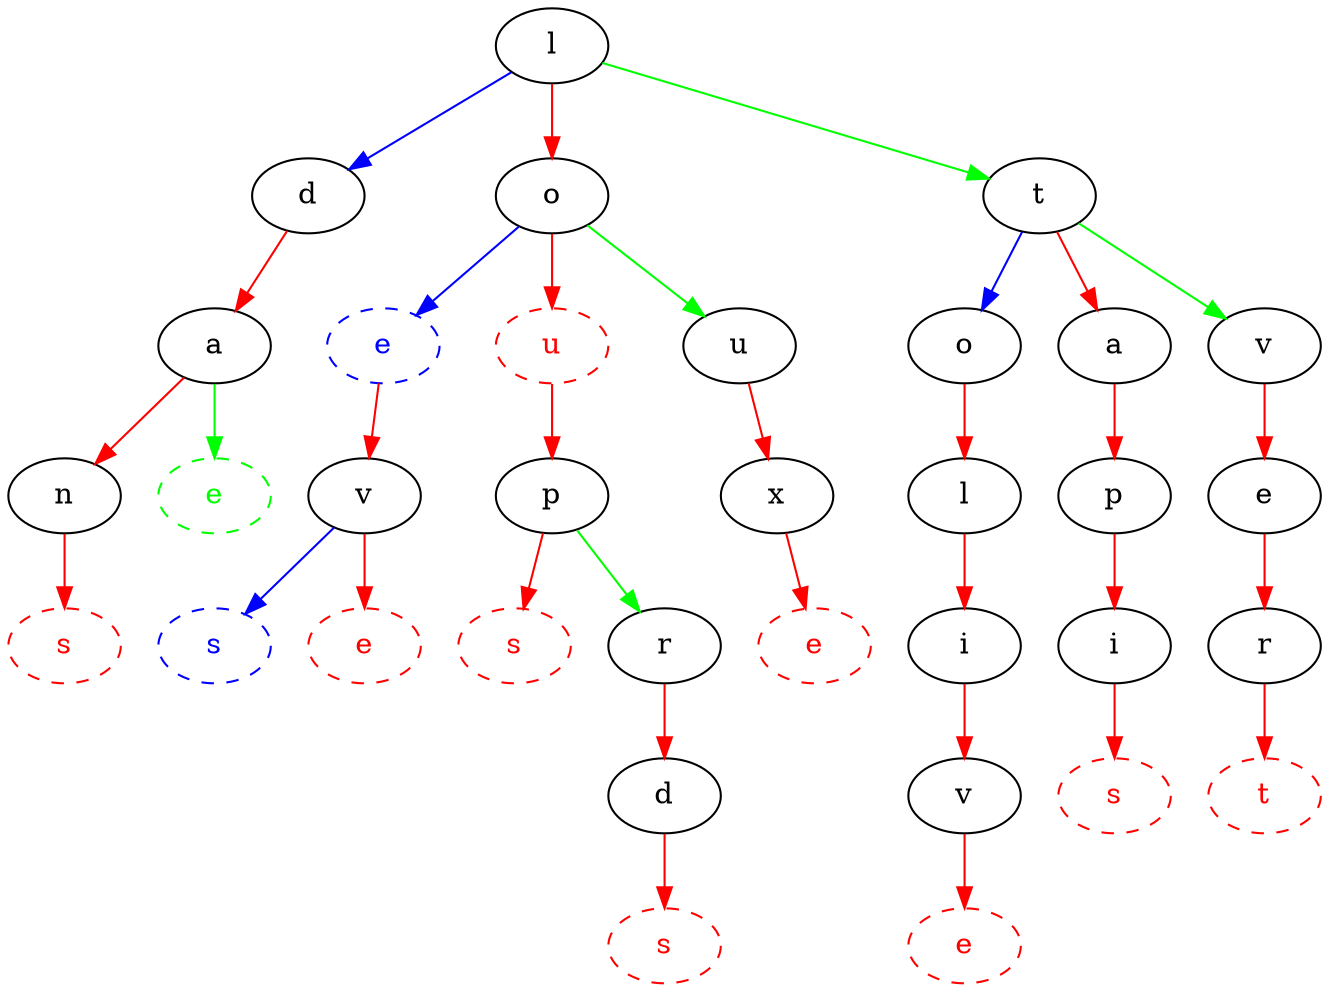 digraph G {
	"la2f4e36d-0d77-4d64-af6c-9c9510b89ada";
	"la2f4e36d-0d77-4d64-af6c-9c9510b89ada" [label="l"];
	"la2f4e36d-0d77-4d64-af6c-9c9510b89ada" -> "d38118559-c7d5-48ee-a7d8-d4dca21816b4" [color=blue];
	"d38118559-c7d5-48ee-a7d8-d4dca21816b4" [label="d"];
	"d38118559-c7d5-48ee-a7d8-d4dca21816b4" -> "a4907f420-7573-44d8-aa27-5bddf857af22" [color=red];
	"a4907f420-7573-44d8-aa27-5bddf857af22" [label="a"];
	"a4907f420-7573-44d8-aa27-5bddf857af22" -> "n1f1e6caf-5946-4cf6-83b0-a49c76f92fe3" [color=red];
	"n1f1e6caf-5946-4cf6-83b0-a49c76f92fe3" [label="n"];
	"n1f1e6caf-5946-4cf6-83b0-a49c76f92fe3" -> "scf175c91-c355-40e2-9c02-e41c4438eec3" [color=red];
	"scf175c91-c355-40e2-9c02-e41c4438eec3" [color=red, fontcolor=red, style=dashed];
	"scf175c91-c355-40e2-9c02-e41c4438eec3" [label="s"];
	"a4907f420-7573-44d8-aa27-5bddf857af22" -> "ee8c00d6b-68fc-496a-8170-af0d55be869d" [color=green];
	"ee8c00d6b-68fc-496a-8170-af0d55be869d" [color=green, fontcolor=green, style=dashed];
	"ee8c00d6b-68fc-496a-8170-af0d55be869d" [label="e"];
	"la2f4e36d-0d77-4d64-af6c-9c9510b89ada" -> "o4c04361c-7a97-4a37-aca1-65ca330ad3be" [color=red];
	"o4c04361c-7a97-4a37-aca1-65ca330ad3be" [label="o"];
	"o4c04361c-7a97-4a37-aca1-65ca330ad3be" -> "e5cc775b7-e223-4546-bb39-4299ce0e0595" [color=blue];
	"e5cc775b7-e223-4546-bb39-4299ce0e0595" [color=blue, fontcolor=blue, style=dashed];
	"e5cc775b7-e223-4546-bb39-4299ce0e0595" [label="e"];
	"e5cc775b7-e223-4546-bb39-4299ce0e0595" -> "vfaf6795b-9047-483c-a037-d41fc6521687" [color=red];
	"vfaf6795b-9047-483c-a037-d41fc6521687" [label="v"];
	"vfaf6795b-9047-483c-a037-d41fc6521687" -> "sf4caaadf-5d9b-48f6-9687-c12dac4ec330" [color=blue];
	"sf4caaadf-5d9b-48f6-9687-c12dac4ec330" [color=blue, fontcolor=blue, style=dashed];
	"sf4caaadf-5d9b-48f6-9687-c12dac4ec330" [label="s"];
	"vfaf6795b-9047-483c-a037-d41fc6521687" -> "e17a4cf3d-3517-4e6f-a166-5ccc6cdc6f2a" [color=red];
	"e17a4cf3d-3517-4e6f-a166-5ccc6cdc6f2a" [color=red, fontcolor=red, style=dashed];
	"e17a4cf3d-3517-4e6f-a166-5ccc6cdc6f2a" [label="e"];
	"o4c04361c-7a97-4a37-aca1-65ca330ad3be" -> "uca5decc0-08a6-45a0-b5fa-8df0336081f0" [color=red];
	"uca5decc0-08a6-45a0-b5fa-8df0336081f0" [color=red, fontcolor=red, style=dashed];
	"uca5decc0-08a6-45a0-b5fa-8df0336081f0" [label="u"];
	"uca5decc0-08a6-45a0-b5fa-8df0336081f0" -> "pd10730f3-e126-4e8e-ae7c-6f7427d3a42e" [color=red];
	"pd10730f3-e126-4e8e-ae7c-6f7427d3a42e" [label="p"];
	"pd10730f3-e126-4e8e-ae7c-6f7427d3a42e" -> "s49e1b4b3-c838-4296-9bba-c398150ccb3f" [color=red];
	"s49e1b4b3-c838-4296-9bba-c398150ccb3f" [color=red, fontcolor=red, style=dashed];
	"s49e1b4b3-c838-4296-9bba-c398150ccb3f" [label="s"];
	"pd10730f3-e126-4e8e-ae7c-6f7427d3a42e" -> "r8248e725-f690-478a-93b8-c78ea98834a6" [color=green];
	"r8248e725-f690-478a-93b8-c78ea98834a6" [label="r"];
	"r8248e725-f690-478a-93b8-c78ea98834a6" -> "dd1a9af27-139c-4485-86d9-b583c5fa9e1d" [color=red];
	"dd1a9af27-139c-4485-86d9-b583c5fa9e1d" [label="d"];
	"dd1a9af27-139c-4485-86d9-b583c5fa9e1d" -> "sa306108e-bd16-4ed4-abe6-869b64b848c9" [color=red];
	"sa306108e-bd16-4ed4-abe6-869b64b848c9" [color=red, fontcolor=red, style=dashed];
	"sa306108e-bd16-4ed4-abe6-869b64b848c9" [label="s"];
	"o4c04361c-7a97-4a37-aca1-65ca330ad3be" -> "ude37667d-8d45-4d3b-830f-d45704be5ac1" [color=green];
	"ude37667d-8d45-4d3b-830f-d45704be5ac1" [label="u"];
	"ude37667d-8d45-4d3b-830f-d45704be5ac1" -> "x60f08d40-b8e2-44ed-9ab9-bbd0b93d46f3" [color=red];
	"x60f08d40-b8e2-44ed-9ab9-bbd0b93d46f3" [label="x"];
	"x60f08d40-b8e2-44ed-9ab9-bbd0b93d46f3" -> "e67547b48-4673-4861-8736-2363e0d03d20" [color=red];
	"e67547b48-4673-4861-8736-2363e0d03d20" [color=red, fontcolor=red, style=dashed];
	"e67547b48-4673-4861-8736-2363e0d03d20" [label="e"];
	"la2f4e36d-0d77-4d64-af6c-9c9510b89ada" -> "tc4c5515f-b504-44d2-9eb4-fe7ae0de4c6c" [color=green];
	"tc4c5515f-b504-44d2-9eb4-fe7ae0de4c6c" [label="t"];
	"tc4c5515f-b504-44d2-9eb4-fe7ae0de4c6c" -> "o48f90460-fb11-4983-b9d1-d5565250bd2e" [color=blue];
	"o48f90460-fb11-4983-b9d1-d5565250bd2e" [label="o"];
	"o48f90460-fb11-4983-b9d1-d5565250bd2e" -> "ld9cd7c87-62e1-43d2-a612-3196ff60f084" [color=red];
	"ld9cd7c87-62e1-43d2-a612-3196ff60f084" [label="l"];
	"ld9cd7c87-62e1-43d2-a612-3196ff60f084" -> "i667d08e4-0972-4ff3-8ad1-e8d314cc760e" [color=red];
	"i667d08e4-0972-4ff3-8ad1-e8d314cc760e" [label="i"];
	"i667d08e4-0972-4ff3-8ad1-e8d314cc760e" -> "vd603dd04-857a-464a-ad9d-c2bb624d6fa7" [color=red];
	"vd603dd04-857a-464a-ad9d-c2bb624d6fa7" [label="v"];
	"vd603dd04-857a-464a-ad9d-c2bb624d6fa7" -> "e49e7ce53-be70-445b-adb5-a875f4bada66" [color=red];
	"e49e7ce53-be70-445b-adb5-a875f4bada66" [color=red, fontcolor=red, style=dashed];
	"e49e7ce53-be70-445b-adb5-a875f4bada66" [label="e"];
	"tc4c5515f-b504-44d2-9eb4-fe7ae0de4c6c" -> "aa267dd58-3607-49f5-b201-f6dcf88d365f" [color=red];
	"aa267dd58-3607-49f5-b201-f6dcf88d365f" [label="a"];
	"aa267dd58-3607-49f5-b201-f6dcf88d365f" -> "p7bdd5a21-422a-4bb8-9127-cc1f6e6ff163" [color=red];
	"p7bdd5a21-422a-4bb8-9127-cc1f6e6ff163" [label="p"];
	"p7bdd5a21-422a-4bb8-9127-cc1f6e6ff163" -> "i71965d06-dddb-4603-a8f8-dddaee004893" [color=red];
	"i71965d06-dddb-4603-a8f8-dddaee004893" [label="i"];
	"i71965d06-dddb-4603-a8f8-dddaee004893" -> "see72a168-3ae8-432b-8722-8dc5c3cdf1ba" [color=red];
	"see72a168-3ae8-432b-8722-8dc5c3cdf1ba" [color=red, fontcolor=red, style=dashed];
	"see72a168-3ae8-432b-8722-8dc5c3cdf1ba" [label="s"];
	"tc4c5515f-b504-44d2-9eb4-fe7ae0de4c6c" -> "v47cfb2b7-e64d-4546-976c-5077f17f4a5d" [color=green];
	"v47cfb2b7-e64d-4546-976c-5077f17f4a5d" [label="v"];
	"v47cfb2b7-e64d-4546-976c-5077f17f4a5d" -> "e6ed92dc1-6a05-4fac-a792-7962b78fe334" [color=red];
	"e6ed92dc1-6a05-4fac-a792-7962b78fe334" [label="e"];
	"e6ed92dc1-6a05-4fac-a792-7962b78fe334" -> "r0a3d16af-3b88-4604-9456-d06bb88b9179" [color=red];
	"r0a3d16af-3b88-4604-9456-d06bb88b9179" [label="r"];
	"r0a3d16af-3b88-4604-9456-d06bb88b9179" -> "t1dc6a3e5-2909-4e84-9666-607728cb7724" [color=red];
	"t1dc6a3e5-2909-4e84-9666-607728cb7724" [color=red, fontcolor=red, style=dashed];
	"t1dc6a3e5-2909-4e84-9666-607728cb7724" [label="t"];
}